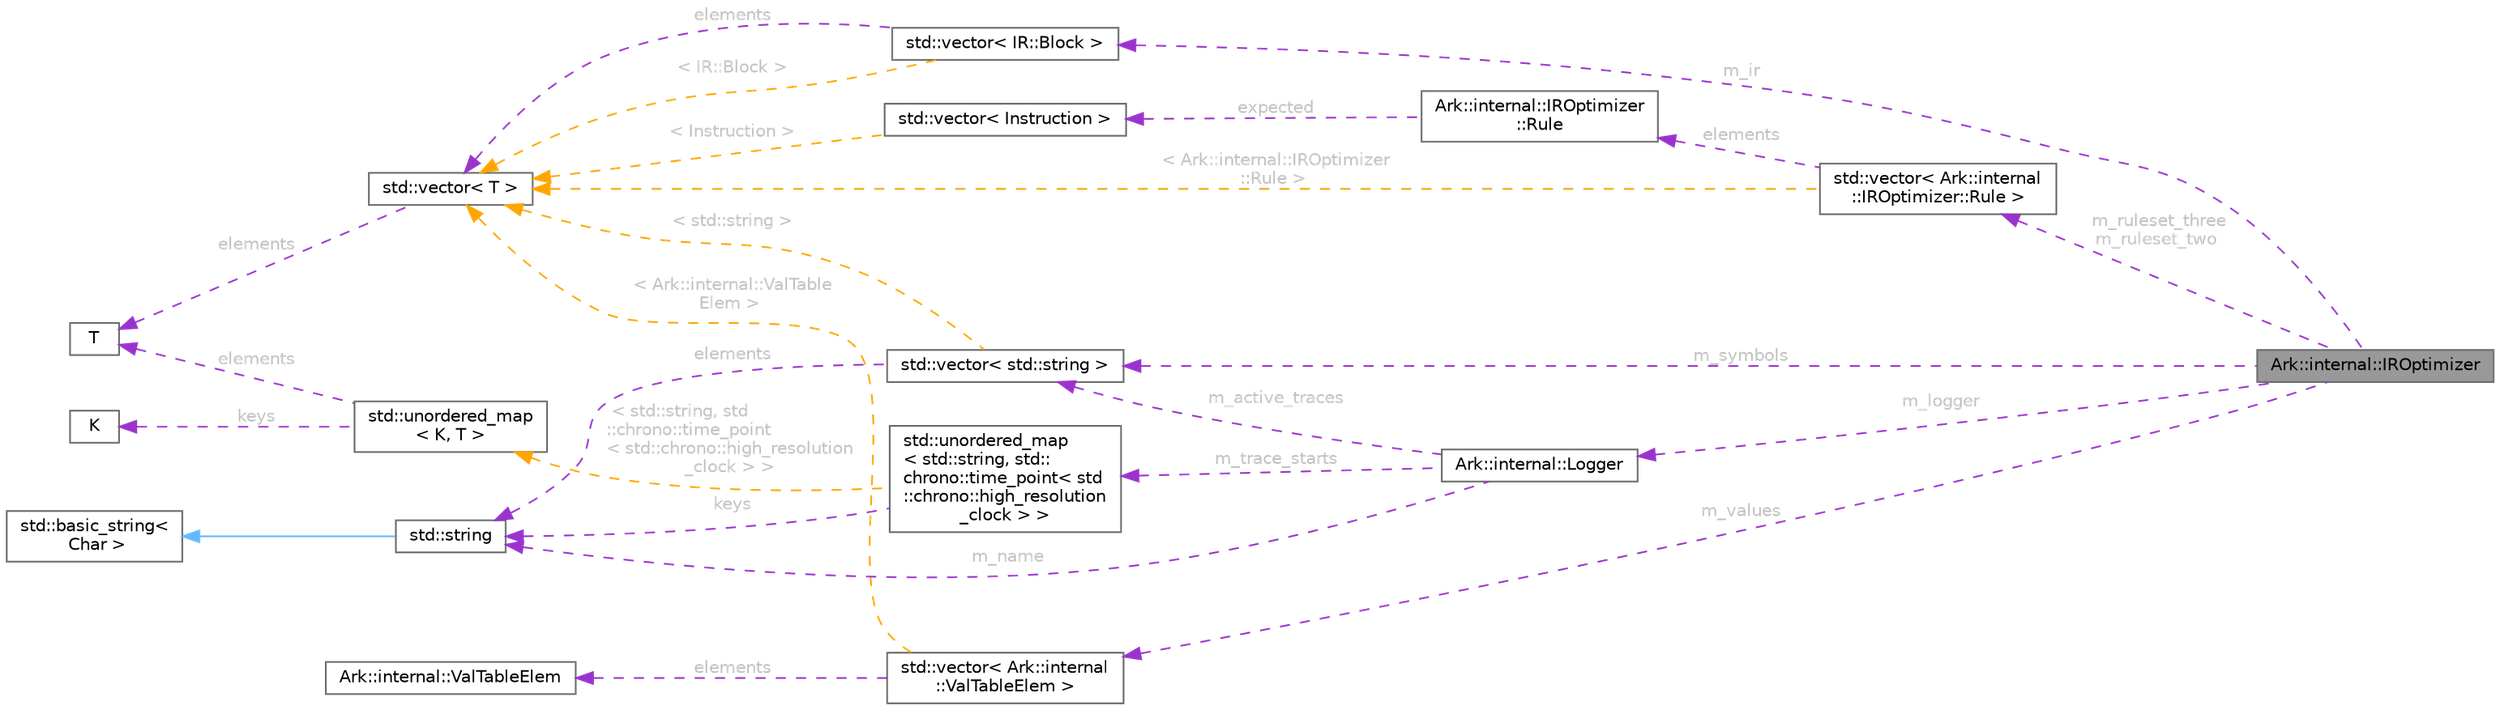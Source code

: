 digraph "Ark::internal::IROptimizer"
{
 // INTERACTIVE_SVG=YES
 // LATEX_PDF_SIZE
  bgcolor="transparent";
  edge [fontname=Helvetica,fontsize=10,labelfontname=Helvetica,labelfontsize=10];
  node [fontname=Helvetica,fontsize=10,shape=box,height=0.2,width=0.4];
  rankdir="LR";
  Node1 [id="Node000001",label="Ark::internal::IROptimizer",height=0.2,width=0.4,color="gray40", fillcolor="grey60", style="filled", fontcolor="black",tooltip=" "];
  Node2 -> Node1 [id="edge1_Node000001_Node000002",dir="back",color="darkorchid3",style="dashed",tooltip=" ",label=" m_ruleset_three\nm_ruleset_two",fontcolor="grey" ];
  Node2 [id="Node000002",label="std::vector\< Ark::internal\l::IROptimizer::Rule \>",height=0.2,width=0.4,color="gray40", fillcolor="white", style="filled",tooltip=" "];
  Node3 -> Node2 [id="edge2_Node000002_Node000003",dir="back",color="darkorchid3",style="dashed",tooltip=" ",label=" elements",fontcolor="grey" ];
  Node3 [id="Node000003",label="Ark::internal::IROptimizer\l::Rule",height=0.2,width=0.4,color="gray40", fillcolor="white", style="filled",URL="$da/d1e/structArk_1_1internal_1_1IROptimizer_1_1Rule.html",tooltip=" "];
  Node4 -> Node3 [id="edge3_Node000003_Node000004",dir="back",color="darkorchid3",style="dashed",tooltip=" ",label=" expected",fontcolor="grey" ];
  Node4 [id="Node000004",label="std::vector\< Instruction \>",height=0.2,width=0.4,color="gray40", fillcolor="white", style="filled",tooltip=" "];
  Node5 -> Node4 [id="edge4_Node000004_Node000005",dir="back",color="orange",style="dashed",tooltip=" ",label=" \< Instruction \>",fontcolor="grey" ];
  Node5 [id="Node000005",label="std::vector\< T \>",height=0.2,width=0.4,color="gray40", fillcolor="white", style="filled",tooltip=" "];
  Node6 -> Node5 [id="edge5_Node000005_Node000006",dir="back",color="darkorchid3",style="dashed",tooltip=" ",label=" elements",fontcolor="grey" ];
  Node6 [id="Node000006",label="T",height=0.2,width=0.4,color="gray40", fillcolor="white", style="filled",tooltip=" "];
  Node5 -> Node2 [id="edge6_Node000002_Node000005",dir="back",color="orange",style="dashed",tooltip=" ",label=" \< Ark::internal::IROptimizer\l::Rule \>",fontcolor="grey" ];
  Node7 -> Node1 [id="edge7_Node000001_Node000007",dir="back",color="darkorchid3",style="dashed",tooltip=" ",label=" m_logger",fontcolor="grey" ];
  Node7 [id="Node000007",label="Ark::internal::Logger",height=0.2,width=0.4,color="gray40", fillcolor="white", style="filled",URL="$d6/d2f/classArk_1_1internal_1_1Logger.html",tooltip=" "];
  Node8 -> Node7 [id="edge8_Node000007_Node000008",dir="back",color="darkorchid3",style="dashed",tooltip=" ",label=" m_name",fontcolor="grey" ];
  Node8 [id="Node000008",label="std::string",height=0.2,width=0.4,color="gray40", fillcolor="white", style="filled",tooltip=" "];
  Node9 -> Node8 [id="edge9_Node000008_Node000009",dir="back",color="steelblue1",style="solid",tooltip=" "];
  Node9 [id="Node000009",label="std::basic_string\<\l Char \>",height=0.2,width=0.4,color="gray40", fillcolor="white", style="filled",tooltip=" "];
  Node10 -> Node7 [id="edge10_Node000007_Node000010",dir="back",color="darkorchid3",style="dashed",tooltip=" ",label=" m_trace_starts",fontcolor="grey" ];
  Node10 [id="Node000010",label="std::unordered_map\l\< std::string, std::\lchrono::time_point\< std\l::chrono::high_resolution\l_clock \> \>",height=0.2,width=0.4,color="gray40", fillcolor="white", style="filled",tooltip=" "];
  Node8 -> Node10 [id="edge11_Node000010_Node000008",dir="back",color="darkorchid3",style="dashed",tooltip=" ",label=" keys",fontcolor="grey" ];
  Node11 -> Node10 [id="edge12_Node000010_Node000011",dir="back",color="orange",style="dashed",tooltip=" ",label=" \< std::string, std\l::chrono::time_point\l\< std::chrono::high_resolution\l_clock \> \>",fontcolor="grey" ];
  Node11 [id="Node000011",label="std::unordered_map\l\< K, T \>",height=0.2,width=0.4,color="gray40", fillcolor="white", style="filled",tooltip=" "];
  Node12 -> Node11 [id="edge13_Node000011_Node000012",dir="back",color="darkorchid3",style="dashed",tooltip=" ",label=" keys",fontcolor="grey" ];
  Node12 [id="Node000012",label="K",height=0.2,width=0.4,color="gray40", fillcolor="white", style="filled",tooltip=" "];
  Node6 -> Node11 [id="edge14_Node000011_Node000006",dir="back",color="darkorchid3",style="dashed",tooltip=" ",label=" elements",fontcolor="grey" ];
  Node13 -> Node7 [id="edge15_Node000007_Node000013",dir="back",color="darkorchid3",style="dashed",tooltip=" ",label=" m_active_traces",fontcolor="grey" ];
  Node13 [id="Node000013",label="std::vector\< std::string \>",height=0.2,width=0.4,color="gray40", fillcolor="white", style="filled",tooltip=" "];
  Node8 -> Node13 [id="edge16_Node000013_Node000008",dir="back",color="darkorchid3",style="dashed",tooltip=" ",label=" elements",fontcolor="grey" ];
  Node5 -> Node13 [id="edge17_Node000013_Node000005",dir="back",color="orange",style="dashed",tooltip=" ",label=" \< std::string \>",fontcolor="grey" ];
  Node14 -> Node1 [id="edge18_Node000001_Node000014",dir="back",color="darkorchid3",style="dashed",tooltip=" ",label=" m_ir",fontcolor="grey" ];
  Node14 [id="Node000014",label="std::vector\< IR::Block \>",height=0.2,width=0.4,color="gray40", fillcolor="white", style="filled",tooltip=" "];
  Node5 -> Node14 [id="edge19_Node000014_Node000005",dir="back",color="darkorchid3",style="dashed",tooltip=" ",label=" elements",fontcolor="grey" ];
  Node5 -> Node14 [id="edge20_Node000014_Node000005",dir="back",color="orange",style="dashed",tooltip=" ",label=" \< IR::Block \>",fontcolor="grey" ];
  Node13 -> Node1 [id="edge21_Node000001_Node000013",dir="back",color="darkorchid3",style="dashed",tooltip=" ",label=" m_symbols",fontcolor="grey" ];
  Node15 -> Node1 [id="edge22_Node000001_Node000015",dir="back",color="darkorchid3",style="dashed",tooltip=" ",label=" m_values",fontcolor="grey" ];
  Node15 [id="Node000015",label="std::vector\< Ark::internal\l::ValTableElem \>",height=0.2,width=0.4,color="gray40", fillcolor="white", style="filled",tooltip=" "];
  Node16 -> Node15 [id="edge23_Node000015_Node000016",dir="back",color="darkorchid3",style="dashed",tooltip=" ",label=" elements",fontcolor="grey" ];
  Node16 [id="Node000016",label="Ark::internal::ValTableElem",height=0.2,width=0.4,color="gray40", fillcolor="white", style="filled",URL="$d8/dc4/structArk_1_1internal_1_1ValTableElem.html",tooltip="A Compiler Value class helper to handle multiple types."];
  Node5 -> Node15 [id="edge24_Node000015_Node000005",dir="back",color="orange",style="dashed",tooltip=" ",label=" \< Ark::internal::ValTable\lElem \>",fontcolor="grey" ];
}

